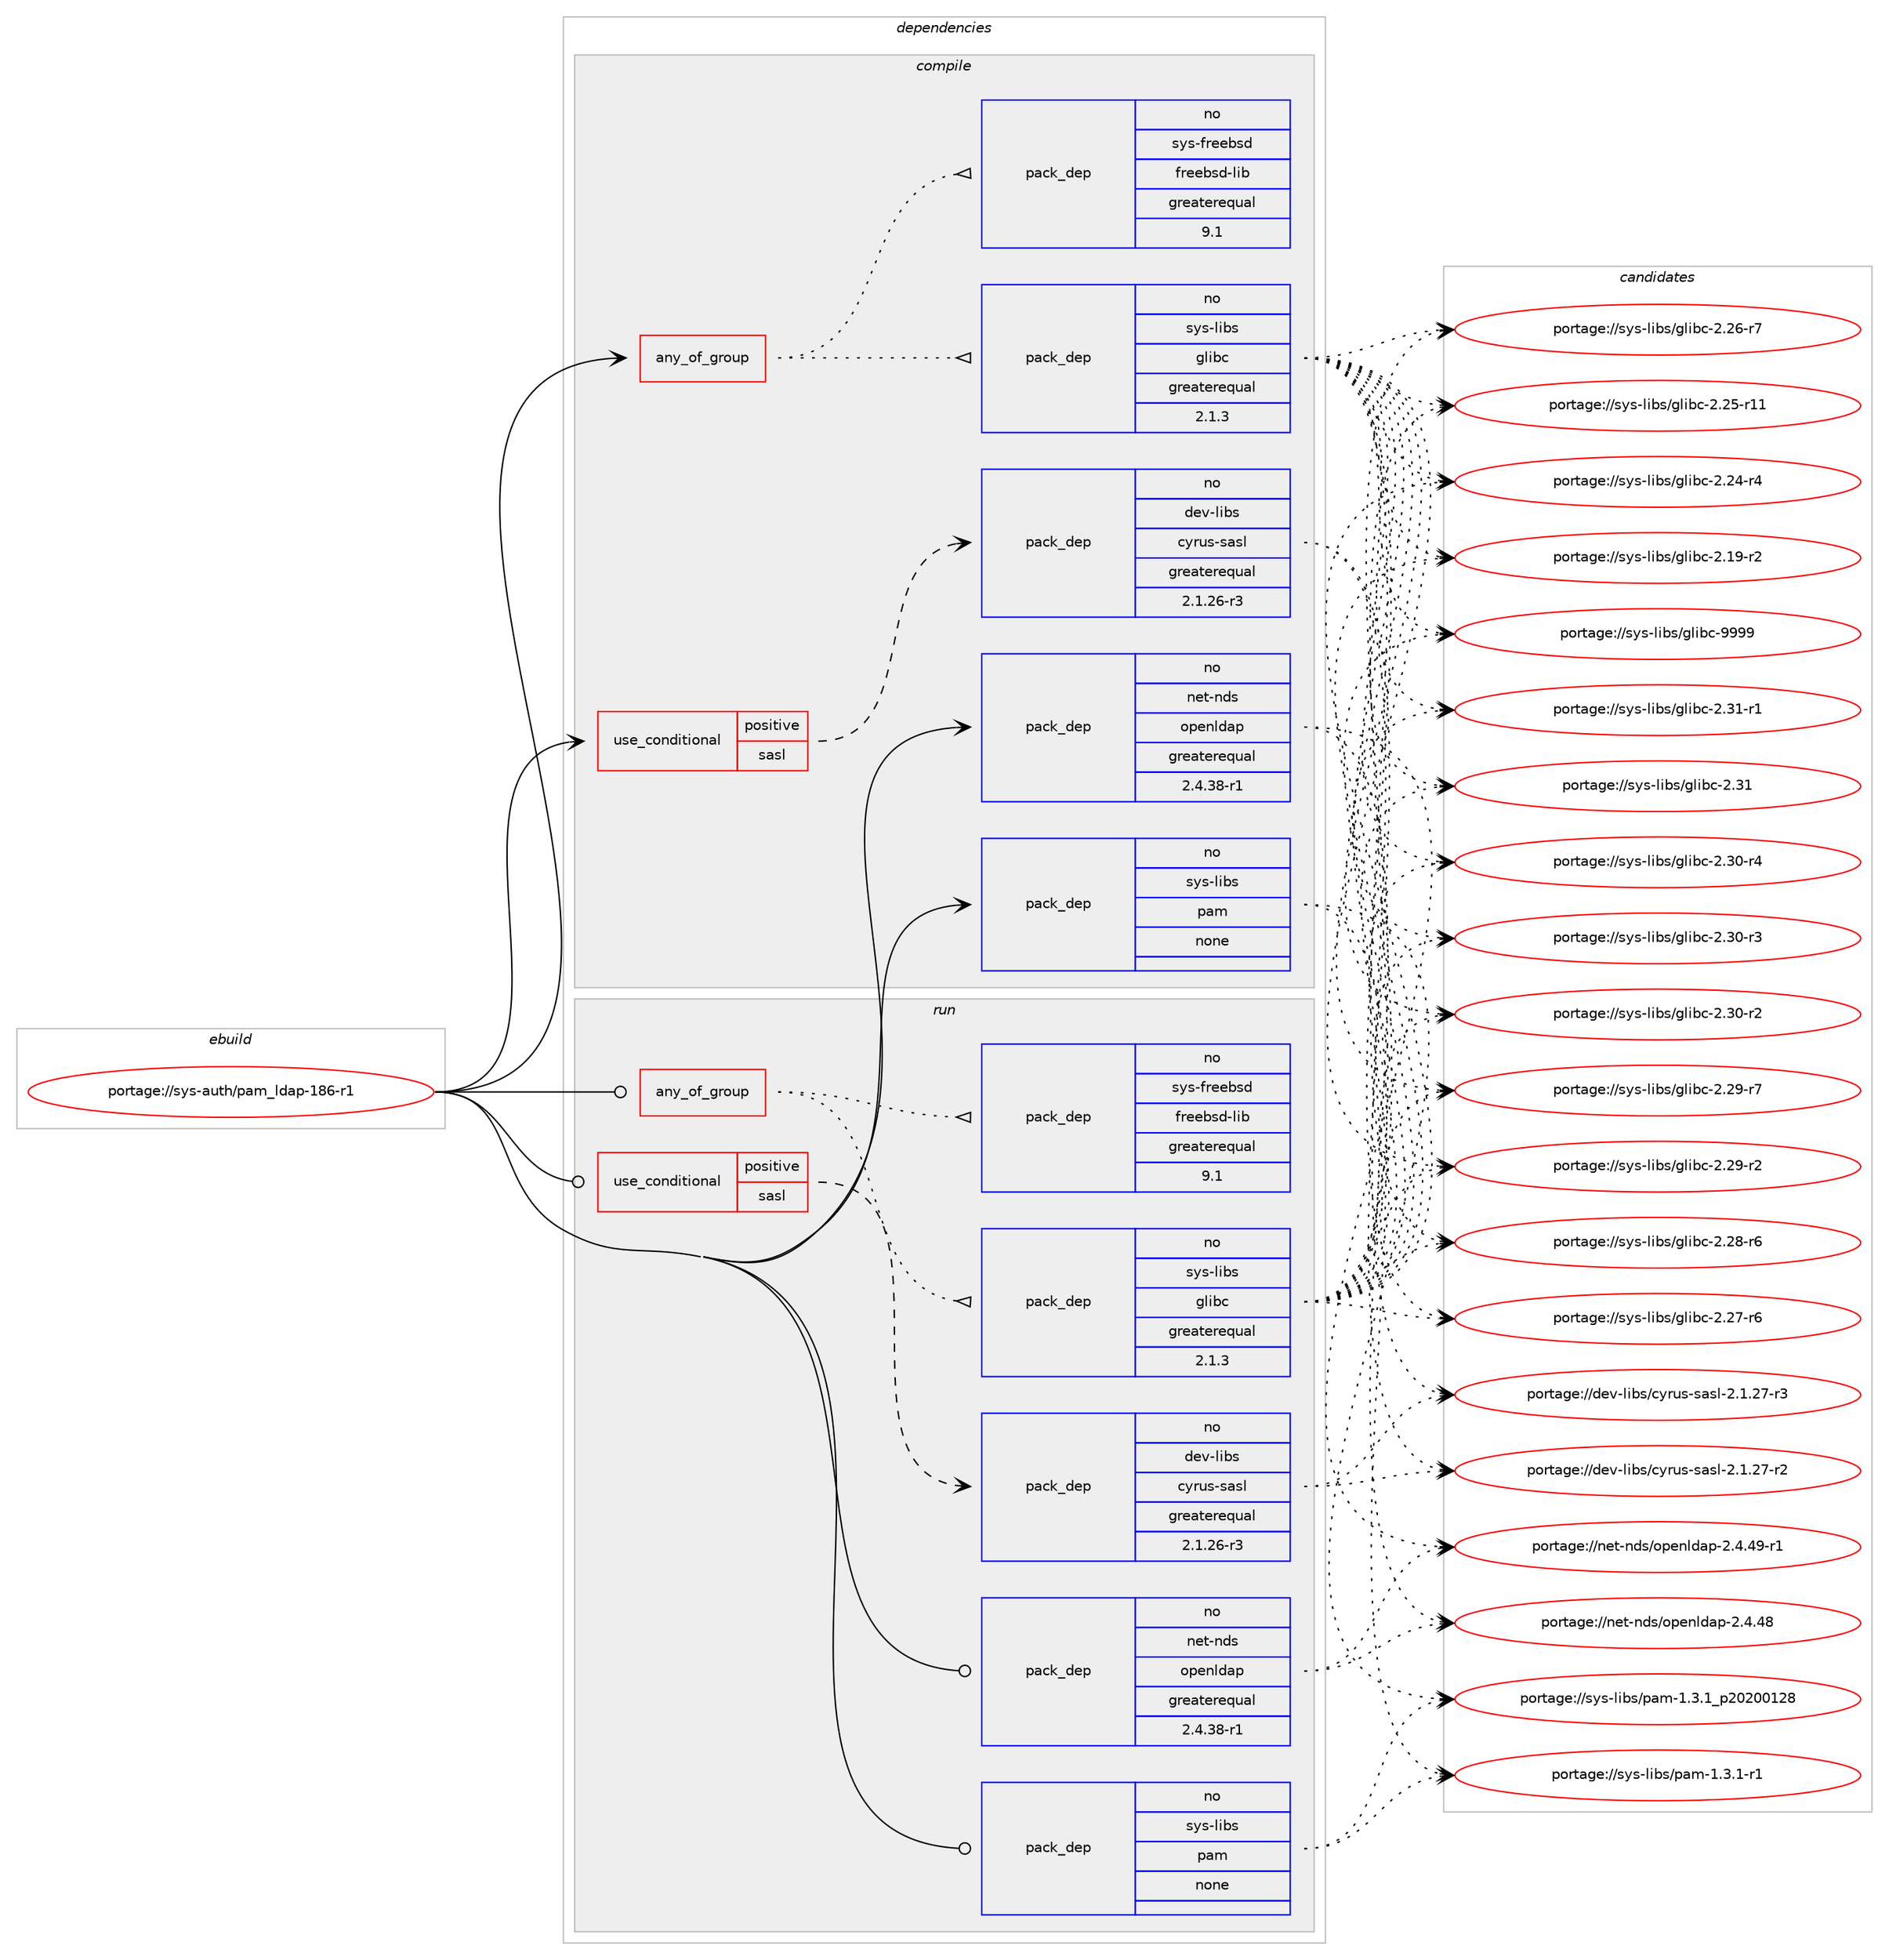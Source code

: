 digraph prolog {

# *************
# Graph options
# *************

newrank=true;
concentrate=true;
compound=true;
graph [rankdir=LR,fontname=Helvetica,fontsize=10,ranksep=1.5];#, ranksep=2.5, nodesep=0.2];
edge  [arrowhead=vee];
node  [fontname=Helvetica,fontsize=10];

# **********
# The ebuild
# **********

subgraph cluster_leftcol {
color=gray;
rank=same;
label=<<i>ebuild</i>>;
id [label="portage://sys-auth/pam_ldap-186-r1", color=red, width=4, href="../sys-auth/pam_ldap-186-r1.svg"];
}

# ****************
# The dependencies
# ****************

subgraph cluster_midcol {
color=gray;
label=<<i>dependencies</i>>;
subgraph cluster_compile {
fillcolor="#eeeeee";
style=filled;
label=<<i>compile</i>>;
subgraph any686 {
dependency28382 [label=<<TABLE BORDER="0" CELLBORDER="1" CELLSPACING="0" CELLPADDING="4"><TR><TD CELLPADDING="10">any_of_group</TD></TR></TABLE>>, shape=none, color=red];subgraph pack22829 {
dependency28383 [label=<<TABLE BORDER="0" CELLBORDER="1" CELLSPACING="0" CELLPADDING="4" WIDTH="220"><TR><TD ROWSPAN="6" CELLPADDING="30">pack_dep</TD></TR><TR><TD WIDTH="110">no</TD></TR><TR><TD>sys-libs</TD></TR><TR><TD>glibc</TD></TR><TR><TD>greaterequal</TD></TR><TR><TD>2.1.3</TD></TR></TABLE>>, shape=none, color=blue];
}
dependency28382:e -> dependency28383:w [weight=20,style="dotted",arrowhead="oinv"];
subgraph pack22830 {
dependency28384 [label=<<TABLE BORDER="0" CELLBORDER="1" CELLSPACING="0" CELLPADDING="4" WIDTH="220"><TR><TD ROWSPAN="6" CELLPADDING="30">pack_dep</TD></TR><TR><TD WIDTH="110">no</TD></TR><TR><TD>sys-freebsd</TD></TR><TR><TD>freebsd-lib</TD></TR><TR><TD>greaterequal</TD></TR><TR><TD>9.1</TD></TR></TABLE>>, shape=none, color=blue];
}
dependency28382:e -> dependency28384:w [weight=20,style="dotted",arrowhead="oinv"];
}
id:e -> dependency28382:w [weight=20,style="solid",arrowhead="vee"];
subgraph cond4865 {
dependency28385 [label=<<TABLE BORDER="0" CELLBORDER="1" CELLSPACING="0" CELLPADDING="4"><TR><TD ROWSPAN="3" CELLPADDING="10">use_conditional</TD></TR><TR><TD>positive</TD></TR><TR><TD>sasl</TD></TR></TABLE>>, shape=none, color=red];
subgraph pack22831 {
dependency28386 [label=<<TABLE BORDER="0" CELLBORDER="1" CELLSPACING="0" CELLPADDING="4" WIDTH="220"><TR><TD ROWSPAN="6" CELLPADDING="30">pack_dep</TD></TR><TR><TD WIDTH="110">no</TD></TR><TR><TD>dev-libs</TD></TR><TR><TD>cyrus-sasl</TD></TR><TR><TD>greaterequal</TD></TR><TR><TD>2.1.26-r3</TD></TR></TABLE>>, shape=none, color=blue];
}
dependency28385:e -> dependency28386:w [weight=20,style="dashed",arrowhead="vee"];
}
id:e -> dependency28385:w [weight=20,style="solid",arrowhead="vee"];
subgraph pack22832 {
dependency28387 [label=<<TABLE BORDER="0" CELLBORDER="1" CELLSPACING="0" CELLPADDING="4" WIDTH="220"><TR><TD ROWSPAN="6" CELLPADDING="30">pack_dep</TD></TR><TR><TD WIDTH="110">no</TD></TR><TR><TD>net-nds</TD></TR><TR><TD>openldap</TD></TR><TR><TD>greaterequal</TD></TR><TR><TD>2.4.38-r1</TD></TR></TABLE>>, shape=none, color=blue];
}
id:e -> dependency28387:w [weight=20,style="solid",arrowhead="vee"];
subgraph pack22833 {
dependency28388 [label=<<TABLE BORDER="0" CELLBORDER="1" CELLSPACING="0" CELLPADDING="4" WIDTH="220"><TR><TD ROWSPAN="6" CELLPADDING="30">pack_dep</TD></TR><TR><TD WIDTH="110">no</TD></TR><TR><TD>sys-libs</TD></TR><TR><TD>pam</TD></TR><TR><TD>none</TD></TR><TR><TD></TD></TR></TABLE>>, shape=none, color=blue];
}
id:e -> dependency28388:w [weight=20,style="solid",arrowhead="vee"];
}
subgraph cluster_compileandrun {
fillcolor="#eeeeee";
style=filled;
label=<<i>compile and run</i>>;
}
subgraph cluster_run {
fillcolor="#eeeeee";
style=filled;
label=<<i>run</i>>;
subgraph any687 {
dependency28389 [label=<<TABLE BORDER="0" CELLBORDER="1" CELLSPACING="0" CELLPADDING="4"><TR><TD CELLPADDING="10">any_of_group</TD></TR></TABLE>>, shape=none, color=red];subgraph pack22834 {
dependency28390 [label=<<TABLE BORDER="0" CELLBORDER="1" CELLSPACING="0" CELLPADDING="4" WIDTH="220"><TR><TD ROWSPAN="6" CELLPADDING="30">pack_dep</TD></TR><TR><TD WIDTH="110">no</TD></TR><TR><TD>sys-libs</TD></TR><TR><TD>glibc</TD></TR><TR><TD>greaterequal</TD></TR><TR><TD>2.1.3</TD></TR></TABLE>>, shape=none, color=blue];
}
dependency28389:e -> dependency28390:w [weight=20,style="dotted",arrowhead="oinv"];
subgraph pack22835 {
dependency28391 [label=<<TABLE BORDER="0" CELLBORDER="1" CELLSPACING="0" CELLPADDING="4" WIDTH="220"><TR><TD ROWSPAN="6" CELLPADDING="30">pack_dep</TD></TR><TR><TD WIDTH="110">no</TD></TR><TR><TD>sys-freebsd</TD></TR><TR><TD>freebsd-lib</TD></TR><TR><TD>greaterequal</TD></TR><TR><TD>9.1</TD></TR></TABLE>>, shape=none, color=blue];
}
dependency28389:e -> dependency28391:w [weight=20,style="dotted",arrowhead="oinv"];
}
id:e -> dependency28389:w [weight=20,style="solid",arrowhead="odot"];
subgraph cond4866 {
dependency28392 [label=<<TABLE BORDER="0" CELLBORDER="1" CELLSPACING="0" CELLPADDING="4"><TR><TD ROWSPAN="3" CELLPADDING="10">use_conditional</TD></TR><TR><TD>positive</TD></TR><TR><TD>sasl</TD></TR></TABLE>>, shape=none, color=red];
subgraph pack22836 {
dependency28393 [label=<<TABLE BORDER="0" CELLBORDER="1" CELLSPACING="0" CELLPADDING="4" WIDTH="220"><TR><TD ROWSPAN="6" CELLPADDING="30">pack_dep</TD></TR><TR><TD WIDTH="110">no</TD></TR><TR><TD>dev-libs</TD></TR><TR><TD>cyrus-sasl</TD></TR><TR><TD>greaterequal</TD></TR><TR><TD>2.1.26-r3</TD></TR></TABLE>>, shape=none, color=blue];
}
dependency28392:e -> dependency28393:w [weight=20,style="dashed",arrowhead="vee"];
}
id:e -> dependency28392:w [weight=20,style="solid",arrowhead="odot"];
subgraph pack22837 {
dependency28394 [label=<<TABLE BORDER="0" CELLBORDER="1" CELLSPACING="0" CELLPADDING="4" WIDTH="220"><TR><TD ROWSPAN="6" CELLPADDING="30">pack_dep</TD></TR><TR><TD WIDTH="110">no</TD></TR><TR><TD>net-nds</TD></TR><TR><TD>openldap</TD></TR><TR><TD>greaterequal</TD></TR><TR><TD>2.4.38-r1</TD></TR></TABLE>>, shape=none, color=blue];
}
id:e -> dependency28394:w [weight=20,style="solid",arrowhead="odot"];
subgraph pack22838 {
dependency28395 [label=<<TABLE BORDER="0" CELLBORDER="1" CELLSPACING="0" CELLPADDING="4" WIDTH="220"><TR><TD ROWSPAN="6" CELLPADDING="30">pack_dep</TD></TR><TR><TD WIDTH="110">no</TD></TR><TR><TD>sys-libs</TD></TR><TR><TD>pam</TD></TR><TR><TD>none</TD></TR><TR><TD></TD></TR></TABLE>>, shape=none, color=blue];
}
id:e -> dependency28395:w [weight=20,style="solid",arrowhead="odot"];
}
}

# **************
# The candidates
# **************

subgraph cluster_choices {
rank=same;
color=gray;
label=<<i>candidates</i>>;

subgraph choice22829 {
color=black;
nodesep=1;
choice11512111545108105981154710310810598994557575757 [label="portage://sys-libs/glibc-9999", color=red, width=4,href="../sys-libs/glibc-9999.svg"];
choice115121115451081059811547103108105989945504651494511449 [label="portage://sys-libs/glibc-2.31-r1", color=red, width=4,href="../sys-libs/glibc-2.31-r1.svg"];
choice11512111545108105981154710310810598994550465149 [label="portage://sys-libs/glibc-2.31", color=red, width=4,href="../sys-libs/glibc-2.31.svg"];
choice115121115451081059811547103108105989945504651484511452 [label="portage://sys-libs/glibc-2.30-r4", color=red, width=4,href="../sys-libs/glibc-2.30-r4.svg"];
choice115121115451081059811547103108105989945504651484511451 [label="portage://sys-libs/glibc-2.30-r3", color=red, width=4,href="../sys-libs/glibc-2.30-r3.svg"];
choice115121115451081059811547103108105989945504651484511450 [label="portage://sys-libs/glibc-2.30-r2", color=red, width=4,href="../sys-libs/glibc-2.30-r2.svg"];
choice115121115451081059811547103108105989945504650574511455 [label="portage://sys-libs/glibc-2.29-r7", color=red, width=4,href="../sys-libs/glibc-2.29-r7.svg"];
choice115121115451081059811547103108105989945504650574511450 [label="portage://sys-libs/glibc-2.29-r2", color=red, width=4,href="../sys-libs/glibc-2.29-r2.svg"];
choice115121115451081059811547103108105989945504650564511454 [label="portage://sys-libs/glibc-2.28-r6", color=red, width=4,href="../sys-libs/glibc-2.28-r6.svg"];
choice115121115451081059811547103108105989945504650554511454 [label="portage://sys-libs/glibc-2.27-r6", color=red, width=4,href="../sys-libs/glibc-2.27-r6.svg"];
choice115121115451081059811547103108105989945504650544511455 [label="portage://sys-libs/glibc-2.26-r7", color=red, width=4,href="../sys-libs/glibc-2.26-r7.svg"];
choice11512111545108105981154710310810598994550465053451144949 [label="portage://sys-libs/glibc-2.25-r11", color=red, width=4,href="../sys-libs/glibc-2.25-r11.svg"];
choice115121115451081059811547103108105989945504650524511452 [label="portage://sys-libs/glibc-2.24-r4", color=red, width=4,href="../sys-libs/glibc-2.24-r4.svg"];
choice115121115451081059811547103108105989945504649574511450 [label="portage://sys-libs/glibc-2.19-r2", color=red, width=4,href="../sys-libs/glibc-2.19-r2.svg"];
dependency28383:e -> choice11512111545108105981154710310810598994557575757:w [style=dotted,weight="100"];
dependency28383:e -> choice115121115451081059811547103108105989945504651494511449:w [style=dotted,weight="100"];
dependency28383:e -> choice11512111545108105981154710310810598994550465149:w [style=dotted,weight="100"];
dependency28383:e -> choice115121115451081059811547103108105989945504651484511452:w [style=dotted,weight="100"];
dependency28383:e -> choice115121115451081059811547103108105989945504651484511451:w [style=dotted,weight="100"];
dependency28383:e -> choice115121115451081059811547103108105989945504651484511450:w [style=dotted,weight="100"];
dependency28383:e -> choice115121115451081059811547103108105989945504650574511455:w [style=dotted,weight="100"];
dependency28383:e -> choice115121115451081059811547103108105989945504650574511450:w [style=dotted,weight="100"];
dependency28383:e -> choice115121115451081059811547103108105989945504650564511454:w [style=dotted,weight="100"];
dependency28383:e -> choice115121115451081059811547103108105989945504650554511454:w [style=dotted,weight="100"];
dependency28383:e -> choice115121115451081059811547103108105989945504650544511455:w [style=dotted,weight="100"];
dependency28383:e -> choice11512111545108105981154710310810598994550465053451144949:w [style=dotted,weight="100"];
dependency28383:e -> choice115121115451081059811547103108105989945504650524511452:w [style=dotted,weight="100"];
dependency28383:e -> choice115121115451081059811547103108105989945504649574511450:w [style=dotted,weight="100"];
}
subgraph choice22830 {
color=black;
nodesep=1;
}
subgraph choice22831 {
color=black;
nodesep=1;
choice100101118451081059811547991211141171154511597115108455046494650554511451 [label="portage://dev-libs/cyrus-sasl-2.1.27-r3", color=red, width=4,href="../dev-libs/cyrus-sasl-2.1.27-r3.svg"];
choice100101118451081059811547991211141171154511597115108455046494650554511450 [label="portage://dev-libs/cyrus-sasl-2.1.27-r2", color=red, width=4,href="../dev-libs/cyrus-sasl-2.1.27-r2.svg"];
dependency28386:e -> choice100101118451081059811547991211141171154511597115108455046494650554511451:w [style=dotted,weight="100"];
dependency28386:e -> choice100101118451081059811547991211141171154511597115108455046494650554511450:w [style=dotted,weight="100"];
}
subgraph choice22832 {
color=black;
nodesep=1;
choice110101116451101001154711111210111010810097112455046524652574511449 [label="portage://net-nds/openldap-2.4.49-r1", color=red, width=4,href="../net-nds/openldap-2.4.49-r1.svg"];
choice11010111645110100115471111121011101081009711245504652465256 [label="portage://net-nds/openldap-2.4.48", color=red, width=4,href="../net-nds/openldap-2.4.48.svg"];
dependency28387:e -> choice110101116451101001154711111210111010810097112455046524652574511449:w [style=dotted,weight="100"];
dependency28387:e -> choice11010111645110100115471111121011101081009711245504652465256:w [style=dotted,weight="100"];
}
subgraph choice22833 {
color=black;
nodesep=1;
choice11512111545108105981154711297109454946514649951125048504848495056 [label="portage://sys-libs/pam-1.3.1_p20200128", color=red, width=4,href="../sys-libs/pam-1.3.1_p20200128.svg"];
choice115121115451081059811547112971094549465146494511449 [label="portage://sys-libs/pam-1.3.1-r1", color=red, width=4,href="../sys-libs/pam-1.3.1-r1.svg"];
dependency28388:e -> choice11512111545108105981154711297109454946514649951125048504848495056:w [style=dotted,weight="100"];
dependency28388:e -> choice115121115451081059811547112971094549465146494511449:w [style=dotted,weight="100"];
}
subgraph choice22834 {
color=black;
nodesep=1;
choice11512111545108105981154710310810598994557575757 [label="portage://sys-libs/glibc-9999", color=red, width=4,href="../sys-libs/glibc-9999.svg"];
choice115121115451081059811547103108105989945504651494511449 [label="portage://sys-libs/glibc-2.31-r1", color=red, width=4,href="../sys-libs/glibc-2.31-r1.svg"];
choice11512111545108105981154710310810598994550465149 [label="portage://sys-libs/glibc-2.31", color=red, width=4,href="../sys-libs/glibc-2.31.svg"];
choice115121115451081059811547103108105989945504651484511452 [label="portage://sys-libs/glibc-2.30-r4", color=red, width=4,href="../sys-libs/glibc-2.30-r4.svg"];
choice115121115451081059811547103108105989945504651484511451 [label="portage://sys-libs/glibc-2.30-r3", color=red, width=4,href="../sys-libs/glibc-2.30-r3.svg"];
choice115121115451081059811547103108105989945504651484511450 [label="portage://sys-libs/glibc-2.30-r2", color=red, width=4,href="../sys-libs/glibc-2.30-r2.svg"];
choice115121115451081059811547103108105989945504650574511455 [label="portage://sys-libs/glibc-2.29-r7", color=red, width=4,href="../sys-libs/glibc-2.29-r7.svg"];
choice115121115451081059811547103108105989945504650574511450 [label="portage://sys-libs/glibc-2.29-r2", color=red, width=4,href="../sys-libs/glibc-2.29-r2.svg"];
choice115121115451081059811547103108105989945504650564511454 [label="portage://sys-libs/glibc-2.28-r6", color=red, width=4,href="../sys-libs/glibc-2.28-r6.svg"];
choice115121115451081059811547103108105989945504650554511454 [label="portage://sys-libs/glibc-2.27-r6", color=red, width=4,href="../sys-libs/glibc-2.27-r6.svg"];
choice115121115451081059811547103108105989945504650544511455 [label="portage://sys-libs/glibc-2.26-r7", color=red, width=4,href="../sys-libs/glibc-2.26-r7.svg"];
choice11512111545108105981154710310810598994550465053451144949 [label="portage://sys-libs/glibc-2.25-r11", color=red, width=4,href="../sys-libs/glibc-2.25-r11.svg"];
choice115121115451081059811547103108105989945504650524511452 [label="portage://sys-libs/glibc-2.24-r4", color=red, width=4,href="../sys-libs/glibc-2.24-r4.svg"];
choice115121115451081059811547103108105989945504649574511450 [label="portage://sys-libs/glibc-2.19-r2", color=red, width=4,href="../sys-libs/glibc-2.19-r2.svg"];
dependency28390:e -> choice11512111545108105981154710310810598994557575757:w [style=dotted,weight="100"];
dependency28390:e -> choice115121115451081059811547103108105989945504651494511449:w [style=dotted,weight="100"];
dependency28390:e -> choice11512111545108105981154710310810598994550465149:w [style=dotted,weight="100"];
dependency28390:e -> choice115121115451081059811547103108105989945504651484511452:w [style=dotted,weight="100"];
dependency28390:e -> choice115121115451081059811547103108105989945504651484511451:w [style=dotted,weight="100"];
dependency28390:e -> choice115121115451081059811547103108105989945504651484511450:w [style=dotted,weight="100"];
dependency28390:e -> choice115121115451081059811547103108105989945504650574511455:w [style=dotted,weight="100"];
dependency28390:e -> choice115121115451081059811547103108105989945504650574511450:w [style=dotted,weight="100"];
dependency28390:e -> choice115121115451081059811547103108105989945504650564511454:w [style=dotted,weight="100"];
dependency28390:e -> choice115121115451081059811547103108105989945504650554511454:w [style=dotted,weight="100"];
dependency28390:e -> choice115121115451081059811547103108105989945504650544511455:w [style=dotted,weight="100"];
dependency28390:e -> choice11512111545108105981154710310810598994550465053451144949:w [style=dotted,weight="100"];
dependency28390:e -> choice115121115451081059811547103108105989945504650524511452:w [style=dotted,weight="100"];
dependency28390:e -> choice115121115451081059811547103108105989945504649574511450:w [style=dotted,weight="100"];
}
subgraph choice22835 {
color=black;
nodesep=1;
}
subgraph choice22836 {
color=black;
nodesep=1;
choice100101118451081059811547991211141171154511597115108455046494650554511451 [label="portage://dev-libs/cyrus-sasl-2.1.27-r3", color=red, width=4,href="../dev-libs/cyrus-sasl-2.1.27-r3.svg"];
choice100101118451081059811547991211141171154511597115108455046494650554511450 [label="portage://dev-libs/cyrus-sasl-2.1.27-r2", color=red, width=4,href="../dev-libs/cyrus-sasl-2.1.27-r2.svg"];
dependency28393:e -> choice100101118451081059811547991211141171154511597115108455046494650554511451:w [style=dotted,weight="100"];
dependency28393:e -> choice100101118451081059811547991211141171154511597115108455046494650554511450:w [style=dotted,weight="100"];
}
subgraph choice22837 {
color=black;
nodesep=1;
choice110101116451101001154711111210111010810097112455046524652574511449 [label="portage://net-nds/openldap-2.4.49-r1", color=red, width=4,href="../net-nds/openldap-2.4.49-r1.svg"];
choice11010111645110100115471111121011101081009711245504652465256 [label="portage://net-nds/openldap-2.4.48", color=red, width=4,href="../net-nds/openldap-2.4.48.svg"];
dependency28394:e -> choice110101116451101001154711111210111010810097112455046524652574511449:w [style=dotted,weight="100"];
dependency28394:e -> choice11010111645110100115471111121011101081009711245504652465256:w [style=dotted,weight="100"];
}
subgraph choice22838 {
color=black;
nodesep=1;
choice11512111545108105981154711297109454946514649951125048504848495056 [label="portage://sys-libs/pam-1.3.1_p20200128", color=red, width=4,href="../sys-libs/pam-1.3.1_p20200128.svg"];
choice115121115451081059811547112971094549465146494511449 [label="portage://sys-libs/pam-1.3.1-r1", color=red, width=4,href="../sys-libs/pam-1.3.1-r1.svg"];
dependency28395:e -> choice11512111545108105981154711297109454946514649951125048504848495056:w [style=dotted,weight="100"];
dependency28395:e -> choice115121115451081059811547112971094549465146494511449:w [style=dotted,weight="100"];
}
}

}
